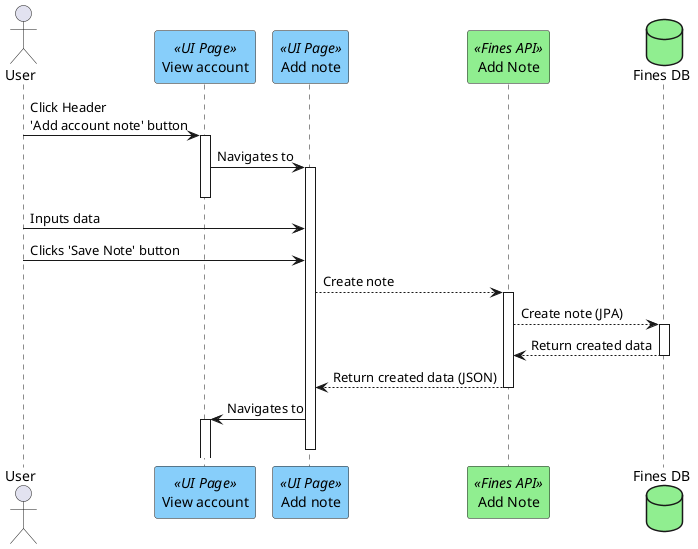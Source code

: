 @startuml
actor "User" as user
participant "View account" as viewAccount <<UI Page>> #lightskyblue
participant "Add note" as notes <<UI Page>> #lightskyblue
participant "Add Note" as postNote <<Fines API>> #lightgreen
database "Fines DB" as db #lightgreen


user ->  viewAccount ++ : Click Header \n'Add account note' button
viewAccount -> notes ++ :Navigates to
deactivate viewAccount
user ->  notes : Inputs data
user ->  notes : Clicks 'Save Note' button
notes --> postNote ++: Create note
postNote --> db ++: Create note (JPA)
db --> postNote: Return created data
deactivate db
postNote --> notes : Return created data (JSON)
deactivate postNote
notes -> viewAccount ++: Navigates to
deactivate notes

@enduml

